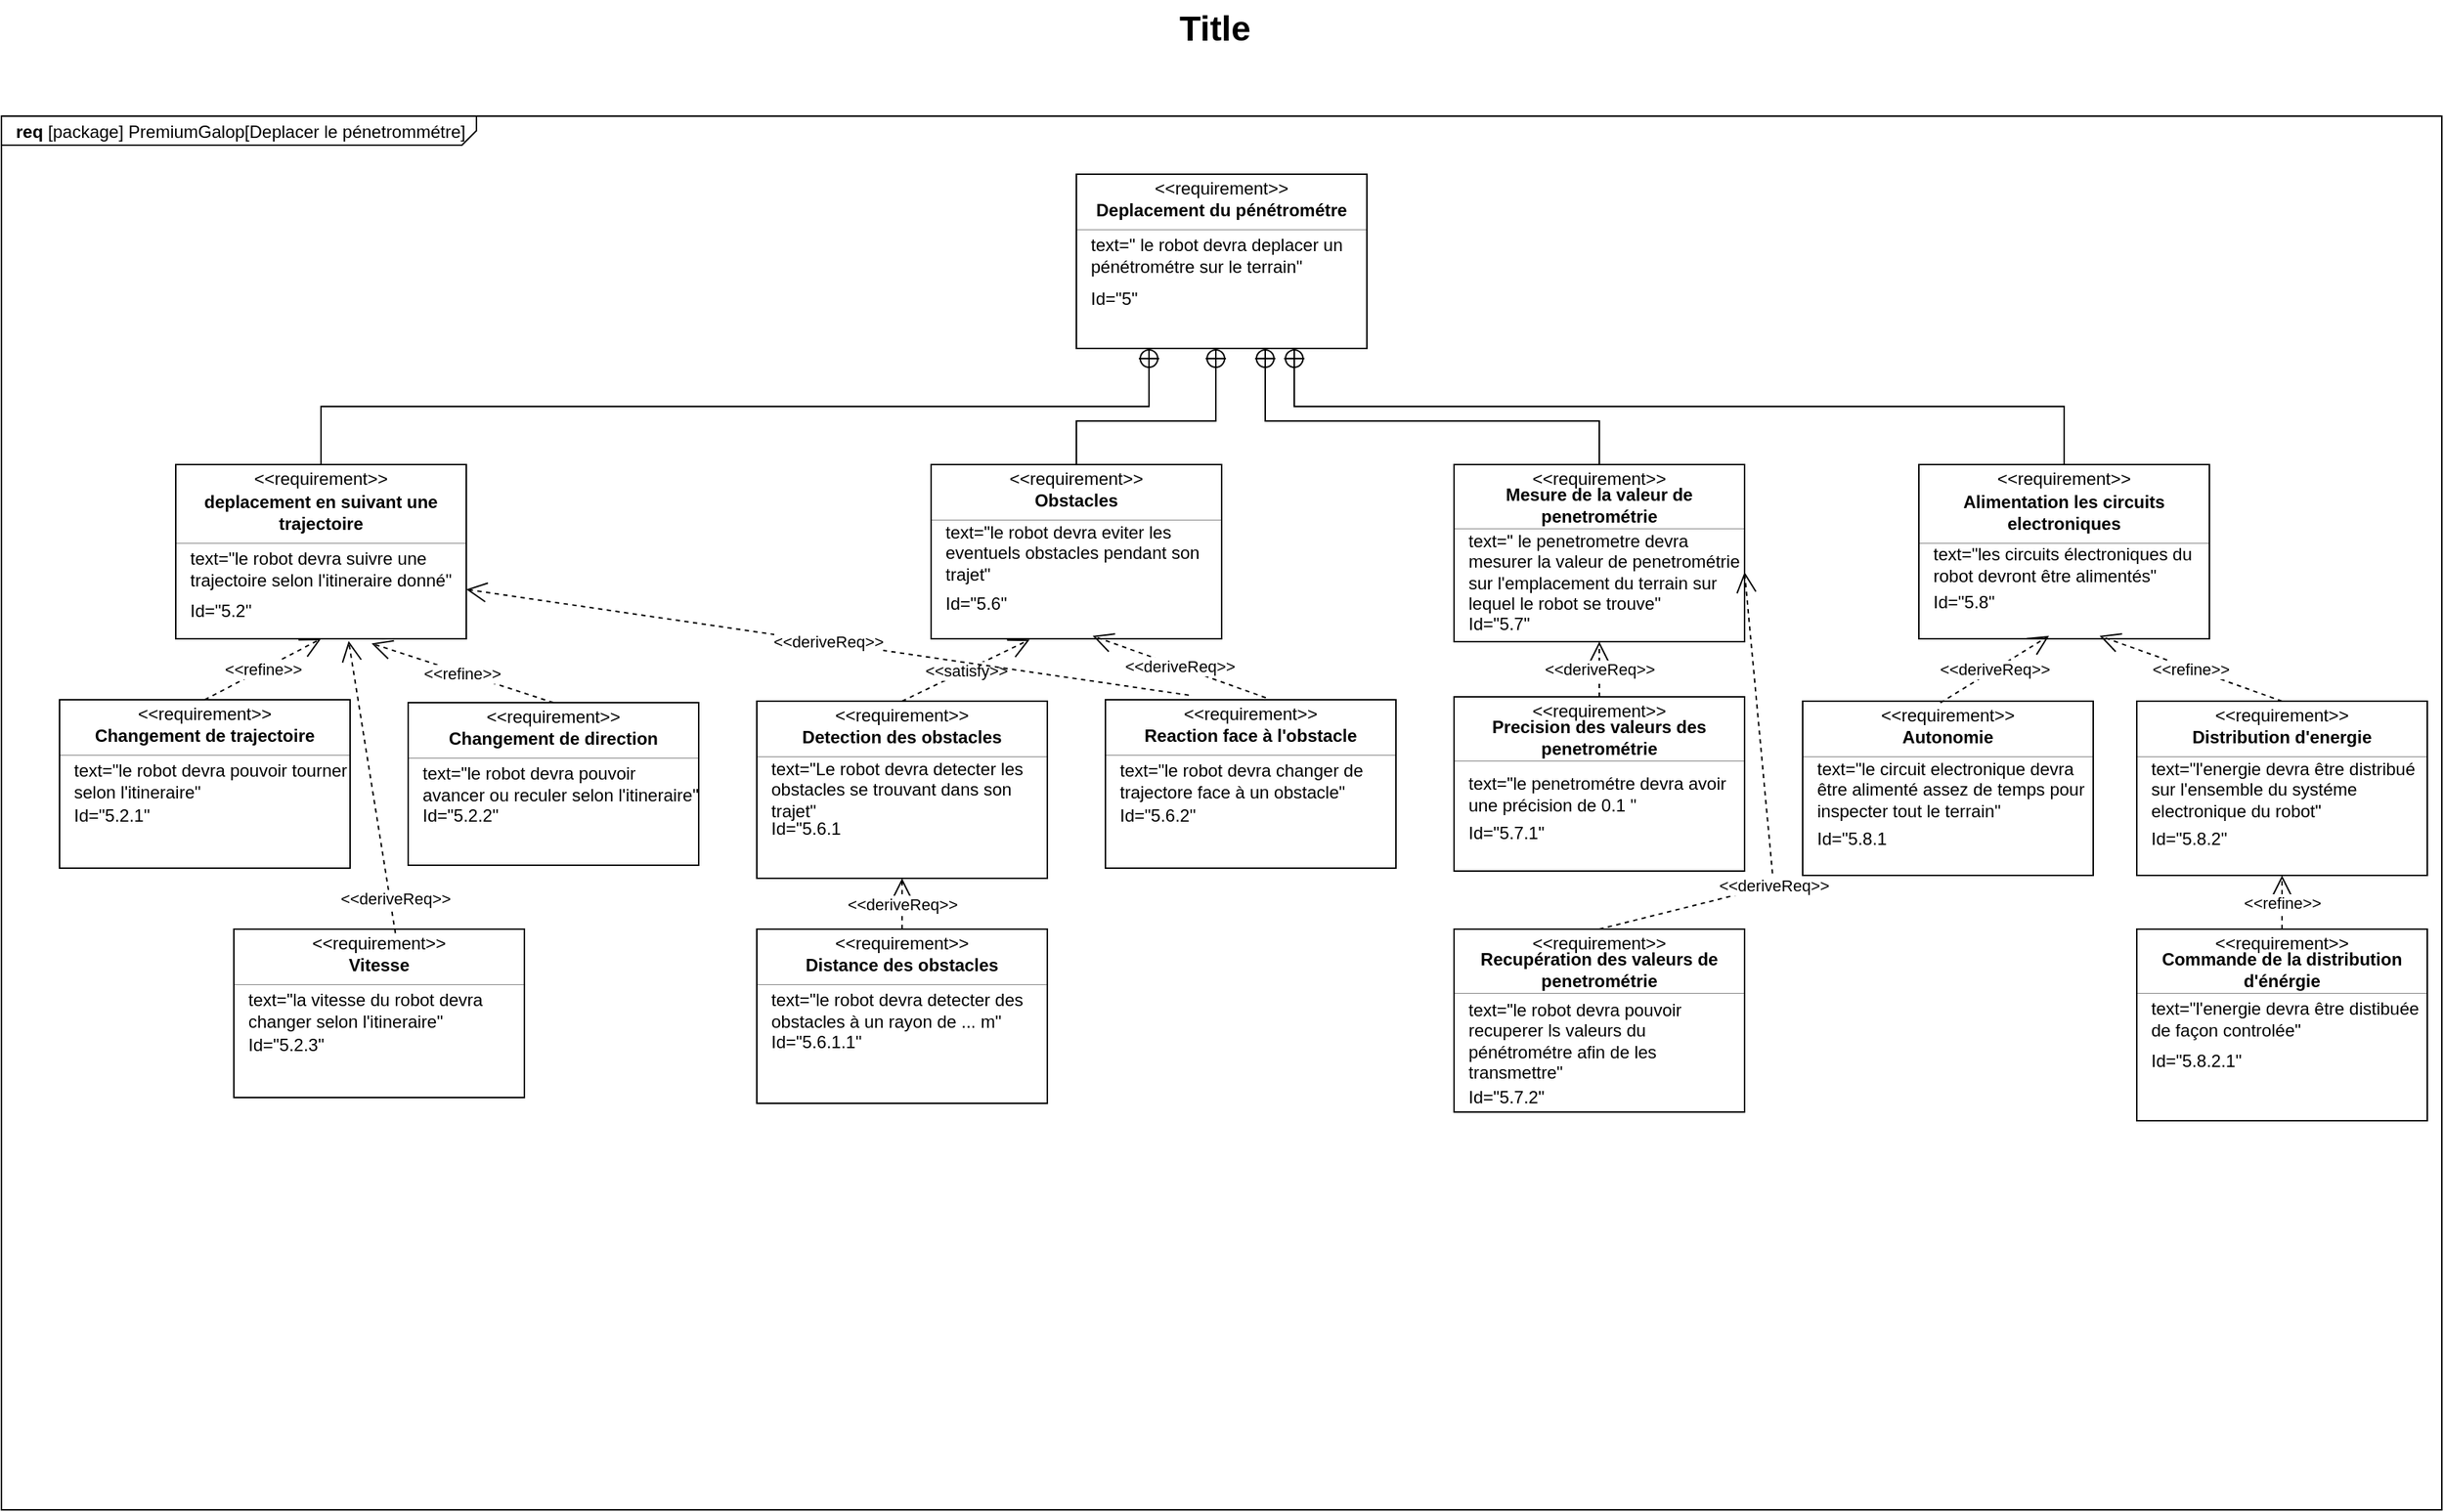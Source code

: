 <mxfile version="26.0.6">
  <diagram name="Page-1" id="929967ad-93f9-6ef4-fab6-5d389245f69c">
    <mxGraphModel dx="1272" dy="800" grid="1" gridSize="10" guides="1" tooltips="1" connect="1" arrows="1" fold="1" page="1" pageScale="1.5" pageWidth="1169" pageHeight="826" background="none" math="0" shadow="0">
      <root>
        <mxCell id="0" style=";html=1;" />
        <mxCell id="1" style=";html=1;" parent="0" />
        <mxCell id="1672d66443f91eb5-1" value="&lt;p style=&quot;margin: 0px ; margin-top: 4px ; margin-left: 10px ; text-align: left&quot;&gt;&lt;b&gt;req&lt;/b&gt;&amp;nbsp;[package] PremiumGalop[Deplacer le pénetrommétre]&lt;/p&gt;" style="html=1;strokeWidth=1;shape=mxgraph.sysml.package;html=1;overflow=fill;whiteSpace=wrap;fillColor=none;gradientColor=none;fontSize=12;align=center;labelX=327.64;" parent="1" vertex="1">
          <mxGeometry x="40" y="120" width="1680" height="960" as="geometry" />
        </mxCell>
        <mxCell id="1672d66443f91eb5-23" value="Title" style="text;strokeColor=none;fillColor=none;html=1;fontSize=24;fontStyle=1;verticalAlign=middle;align=center;" parent="1" vertex="1">
          <mxGeometry x="120" y="40" width="1510" height="40" as="geometry" />
        </mxCell>
        <mxCell id="hHE1MnVIrnI3_nqOoeLc-1" value="" style="fontStyle=1;align=center;verticalAlign=middle;childLayout=stackLayout;horizontal=1;horizontalStack=0;resizeParent=1;resizeParentMax=0;resizeLast=0;marginBottom=0;" parent="1" vertex="1">
          <mxGeometry x="780" y="160" width="200" height="120" as="geometry" />
        </mxCell>
        <mxCell id="hHE1MnVIrnI3_nqOoeLc-2" value="&amp;lt;&amp;lt;requirement&amp;gt;&amp;gt;" style="html=1;align=center;spacing=0;verticalAlign=middle;strokeColor=none;fillColor=none;whiteSpace=wrap;spacingTop=3;" parent="hHE1MnVIrnI3_nqOoeLc-1" vertex="1">
          <mxGeometry width="200" height="16" as="geometry" />
        </mxCell>
        <mxCell id="hHE1MnVIrnI3_nqOoeLc-3" value="Deplacement du pénétrométre" style="html=1;align=center;spacing=0;verticalAlign=middle;strokeColor=none;fillColor=none;whiteSpace=wrap;fontStyle=1" parent="hHE1MnVIrnI3_nqOoeLc-1" vertex="1">
          <mxGeometry y="16" width="200" height="18" as="geometry" />
        </mxCell>
        <mxCell id="hHE1MnVIrnI3_nqOoeLc-4" value="" style="line;strokeWidth=0.25;fillColor=none;align=left;verticalAlign=middle;spacingTop=-1;spacingLeft=3;spacingRight=3;rotatable=0;labelPosition=right;points=[];portConstraint=eastwest;" parent="hHE1MnVIrnI3_nqOoeLc-1" vertex="1">
          <mxGeometry y="34" width="200" height="8" as="geometry" />
        </mxCell>
        <mxCell id="hHE1MnVIrnI3_nqOoeLc-5" value="text=&quot; le robot devra deplacer un pénétrométre sur le terrain&quot;" style="html=1;align=left;spacing=0;verticalAlign=middle;strokeColor=none;fillColor=none;whiteSpace=wrap;spacingLeft=10;" parent="hHE1MnVIrnI3_nqOoeLc-1" vertex="1">
          <mxGeometry y="42" width="200" height="28" as="geometry" />
        </mxCell>
        <mxCell id="hHE1MnVIrnI3_nqOoeLc-6" value="Id=&quot;5&quot;" style="html=1;align=left;spacing=0;verticalAlign=middle;strokeColor=none;fillColor=none;whiteSpace=wrap;spacingLeft=10;" parent="hHE1MnVIrnI3_nqOoeLc-1" vertex="1">
          <mxGeometry y="70" width="200" height="32" as="geometry" />
        </mxCell>
        <mxCell id="hHE1MnVIrnI3_nqOoeLc-7" value="" style="html=1;align=center;spacing=0;verticalAlign=middle;strokeColor=none;fillColor=none;whiteSpace=wrap;" parent="hHE1MnVIrnI3_nqOoeLc-1" vertex="1">
          <mxGeometry y="102" width="200" height="18" as="geometry" />
        </mxCell>
        <mxCell id="hHE1MnVIrnI3_nqOoeLc-8" value="" style="fontStyle=1;align=center;verticalAlign=middle;childLayout=stackLayout;horizontal=1;horizontalStack=0;resizeParent=1;resizeParentMax=0;resizeLast=0;marginBottom=0;" parent="1" vertex="1">
          <mxGeometry x="160" y="360" width="200" height="120" as="geometry" />
        </mxCell>
        <mxCell id="hHE1MnVIrnI3_nqOoeLc-9" value="&amp;lt;&amp;lt;requirement&amp;gt;&amp;gt;" style="html=1;align=center;spacing=0;verticalAlign=middle;strokeColor=none;fillColor=none;whiteSpace=wrap;spacingTop=3;" parent="hHE1MnVIrnI3_nqOoeLc-8" vertex="1">
          <mxGeometry width="200" height="16" as="geometry" />
        </mxCell>
        <mxCell id="hHE1MnVIrnI3_nqOoeLc-10" value="deplacement en suivant une trajectoire" style="html=1;align=center;spacing=0;verticalAlign=middle;strokeColor=none;fillColor=none;whiteSpace=wrap;fontStyle=1" parent="hHE1MnVIrnI3_nqOoeLc-8" vertex="1">
          <mxGeometry y="16" width="200" height="34" as="geometry" />
        </mxCell>
        <mxCell id="hHE1MnVIrnI3_nqOoeLc-11" value="" style="line;strokeWidth=0.25;fillColor=none;align=left;verticalAlign=middle;spacingTop=-1;spacingLeft=3;spacingRight=3;rotatable=0;labelPosition=right;points=[];portConstraint=eastwest;" parent="hHE1MnVIrnI3_nqOoeLc-8" vertex="1">
          <mxGeometry y="50" width="200" height="8" as="geometry" />
        </mxCell>
        <mxCell id="hHE1MnVIrnI3_nqOoeLc-12" value="text=&quot;le robot devra suivre une trajectoire selon l&#39;itineraire donné&quot;" style="html=1;align=left;spacing=0;verticalAlign=middle;strokeColor=none;fillColor=none;whiteSpace=wrap;spacingLeft=10;" parent="hHE1MnVIrnI3_nqOoeLc-8" vertex="1">
          <mxGeometry y="58" width="200" height="28" as="geometry" />
        </mxCell>
        <mxCell id="hHE1MnVIrnI3_nqOoeLc-13" value="Id=&quot;5.2&quot;" style="html=1;align=left;spacing=0;verticalAlign=middle;strokeColor=none;fillColor=none;whiteSpace=wrap;spacingLeft=10;" parent="hHE1MnVIrnI3_nqOoeLc-8" vertex="1">
          <mxGeometry y="86" width="200" height="30" as="geometry" />
        </mxCell>
        <mxCell id="hHE1MnVIrnI3_nqOoeLc-14" value="" style="html=1;align=center;spacing=0;verticalAlign=middle;strokeColor=none;fillColor=none;whiteSpace=wrap;" parent="hHE1MnVIrnI3_nqOoeLc-8" vertex="1">
          <mxGeometry y="116" width="200" height="4" as="geometry" />
        </mxCell>
        <mxCell id="hHE1MnVIrnI3_nqOoeLc-15" value="" style="fontStyle=1;align=center;verticalAlign=middle;childLayout=stackLayout;horizontal=1;horizontalStack=0;resizeParent=1;resizeParentMax=0;resizeLast=0;marginBottom=0;" parent="1" vertex="1">
          <mxGeometry x="680" y="360" width="200" height="120" as="geometry" />
        </mxCell>
        <mxCell id="hHE1MnVIrnI3_nqOoeLc-16" value="&amp;lt;&amp;lt;requirement&amp;gt;&amp;gt;" style="html=1;align=center;spacing=0;verticalAlign=middle;strokeColor=none;fillColor=none;whiteSpace=wrap;spacingTop=3;" parent="hHE1MnVIrnI3_nqOoeLc-15" vertex="1">
          <mxGeometry width="200" height="16" as="geometry" />
        </mxCell>
        <mxCell id="hHE1MnVIrnI3_nqOoeLc-17" value="Obstacles" style="html=1;align=center;spacing=0;verticalAlign=middle;strokeColor=none;fillColor=none;whiteSpace=wrap;fontStyle=1" parent="hHE1MnVIrnI3_nqOoeLc-15" vertex="1">
          <mxGeometry y="16" width="200" height="18" as="geometry" />
        </mxCell>
        <mxCell id="hHE1MnVIrnI3_nqOoeLc-18" value="" style="line;strokeWidth=0.25;fillColor=none;align=left;verticalAlign=middle;spacingTop=-1;spacingLeft=3;spacingRight=3;rotatable=0;labelPosition=right;points=[];portConstraint=eastwest;" parent="hHE1MnVIrnI3_nqOoeLc-15" vertex="1">
          <mxGeometry y="34" width="200" height="8" as="geometry" />
        </mxCell>
        <mxCell id="hHE1MnVIrnI3_nqOoeLc-19" value="text=&quot;le robot devra eviter les eventuels obstacles pendant son trajet&quot;" style="html=1;align=left;spacing=0;verticalAlign=middle;strokeColor=none;fillColor=none;whiteSpace=wrap;spacingLeft=10;" parent="hHE1MnVIrnI3_nqOoeLc-15" vertex="1">
          <mxGeometry y="42" width="200" height="38" as="geometry" />
        </mxCell>
        <mxCell id="hHE1MnVIrnI3_nqOoeLc-20" value="Id=&quot;5.6&quot;" style="html=1;align=left;spacing=0;verticalAlign=middle;strokeColor=none;fillColor=none;whiteSpace=wrap;spacingLeft=10;" parent="hHE1MnVIrnI3_nqOoeLc-15" vertex="1">
          <mxGeometry y="80" width="200" height="32" as="geometry" />
        </mxCell>
        <mxCell id="hHE1MnVIrnI3_nqOoeLc-21" value="" style="html=1;align=center;spacing=0;verticalAlign=middle;strokeColor=none;fillColor=none;whiteSpace=wrap;" parent="hHE1MnVIrnI3_nqOoeLc-15" vertex="1">
          <mxGeometry y="112" width="200" height="8" as="geometry" />
        </mxCell>
        <mxCell id="hHE1MnVIrnI3_nqOoeLc-22" value="" style="fontStyle=1;align=center;verticalAlign=middle;childLayout=stackLayout;horizontal=1;horizontalStack=0;resizeParent=1;resizeParentMax=0;resizeLast=0;marginBottom=0;" parent="1" vertex="1">
          <mxGeometry x="1040" y="360" width="200" height="122" as="geometry" />
        </mxCell>
        <mxCell id="hHE1MnVIrnI3_nqOoeLc-23" value="&amp;lt;&amp;lt;requirement&amp;gt;&amp;gt;" style="html=1;align=center;spacing=0;verticalAlign=middle;strokeColor=none;fillColor=none;whiteSpace=wrap;spacingTop=3;" parent="hHE1MnVIrnI3_nqOoeLc-22" vertex="1">
          <mxGeometry width="200" height="16" as="geometry" />
        </mxCell>
        <mxCell id="hHE1MnVIrnI3_nqOoeLc-24" value="Mesure de la valeur de penetrométrie" style="html=1;align=center;spacing=0;verticalAlign=middle;strokeColor=none;fillColor=none;whiteSpace=wrap;fontStyle=1" parent="hHE1MnVIrnI3_nqOoeLc-22" vertex="1">
          <mxGeometry y="16" width="200" height="24" as="geometry" />
        </mxCell>
        <mxCell id="hHE1MnVIrnI3_nqOoeLc-25" value="" style="line;strokeWidth=0.25;fillColor=none;align=left;verticalAlign=middle;spacingTop=-1;spacingLeft=3;spacingRight=3;rotatable=0;labelPosition=right;points=[];portConstraint=eastwest;" parent="hHE1MnVIrnI3_nqOoeLc-22" vertex="1">
          <mxGeometry y="40" width="200" height="8" as="geometry" />
        </mxCell>
        <mxCell id="hHE1MnVIrnI3_nqOoeLc-26" value="text=&quot; le penetrometre devra mesurer la valeur de penetrométrie sur l&#39;emplacement du terrain sur lequel le robot se trouve&quot;" style="html=1;align=left;spacing=0;verticalAlign=middle;strokeColor=none;fillColor=none;whiteSpace=wrap;spacingLeft=10;" parent="hHE1MnVIrnI3_nqOoeLc-22" vertex="1">
          <mxGeometry y="48" width="200" height="52" as="geometry" />
        </mxCell>
        <mxCell id="hHE1MnVIrnI3_nqOoeLc-27" value="Id=&quot;5.7&quot;" style="html=1;align=left;spacing=0;verticalAlign=middle;strokeColor=none;fillColor=none;whiteSpace=wrap;spacingLeft=10;" parent="hHE1MnVIrnI3_nqOoeLc-22" vertex="1">
          <mxGeometry y="100" width="200" height="20" as="geometry" />
        </mxCell>
        <mxCell id="hHE1MnVIrnI3_nqOoeLc-28" value="" style="html=1;align=center;spacing=0;verticalAlign=middle;strokeColor=none;fillColor=none;whiteSpace=wrap;" parent="hHE1MnVIrnI3_nqOoeLc-22" vertex="1">
          <mxGeometry y="120" width="200" height="2" as="geometry" />
        </mxCell>
        <mxCell id="hHE1MnVIrnI3_nqOoeLc-30" value="" style="fontStyle=1;align=center;verticalAlign=middle;childLayout=stackLayout;horizontal=1;horizontalStack=0;resizeParent=1;resizeParentMax=0;resizeLast=0;marginBottom=0;" parent="1" vertex="1">
          <mxGeometry x="1360" y="360" width="200" height="120" as="geometry" />
        </mxCell>
        <mxCell id="hHE1MnVIrnI3_nqOoeLc-31" value="&amp;lt;&amp;lt;requirement&amp;gt;&amp;gt;" style="html=1;align=center;spacing=0;verticalAlign=middle;strokeColor=none;fillColor=none;whiteSpace=wrap;spacingTop=3;" parent="hHE1MnVIrnI3_nqOoeLc-30" vertex="1">
          <mxGeometry width="200" height="16" as="geometry" />
        </mxCell>
        <mxCell id="hHE1MnVIrnI3_nqOoeLc-32" value="Alimentation les circuits electroniques" style="html=1;align=center;spacing=0;verticalAlign=middle;strokeColor=none;fillColor=none;whiteSpace=wrap;fontStyle=1" parent="hHE1MnVIrnI3_nqOoeLc-30" vertex="1">
          <mxGeometry y="16" width="200" height="34" as="geometry" />
        </mxCell>
        <mxCell id="hHE1MnVIrnI3_nqOoeLc-33" value="" style="line;strokeWidth=0.25;fillColor=none;align=left;verticalAlign=middle;spacingTop=-1;spacingLeft=3;spacingRight=3;rotatable=0;labelPosition=right;points=[];portConstraint=eastwest;" parent="hHE1MnVIrnI3_nqOoeLc-30" vertex="1">
          <mxGeometry y="50" width="200" height="8" as="geometry" />
        </mxCell>
        <mxCell id="hHE1MnVIrnI3_nqOoeLc-34" value="text=&quot;les circuits électroniques du robot devront être alimentés&quot;" style="html=1;align=left;spacing=0;verticalAlign=middle;strokeColor=none;fillColor=none;whiteSpace=wrap;spacingLeft=10;" parent="hHE1MnVIrnI3_nqOoeLc-30" vertex="1">
          <mxGeometry y="58" width="200" height="22" as="geometry" />
        </mxCell>
        <mxCell id="hHE1MnVIrnI3_nqOoeLc-35" value="Id=&quot;5.8&quot;" style="html=1;align=left;spacing=0;verticalAlign=middle;strokeColor=none;fillColor=none;whiteSpace=wrap;spacingLeft=10;" parent="hHE1MnVIrnI3_nqOoeLc-30" vertex="1">
          <mxGeometry y="80" width="200" height="30" as="geometry" />
        </mxCell>
        <mxCell id="hHE1MnVIrnI3_nqOoeLc-36" value="" style="html=1;align=center;spacing=0;verticalAlign=middle;strokeColor=none;fillColor=none;whiteSpace=wrap;" parent="hHE1MnVIrnI3_nqOoeLc-30" vertex="1">
          <mxGeometry y="110" width="200" height="10" as="geometry" />
        </mxCell>
        <mxCell id="hHE1MnVIrnI3_nqOoeLc-38" value="" style="fontStyle=1;align=center;verticalAlign=middle;childLayout=stackLayout;horizontal=1;horizontalStack=0;resizeParent=1;resizeParentMax=0;resizeLast=0;marginBottom=0;" parent="1" vertex="1">
          <mxGeometry x="560" y="680" width="200" height="120" as="geometry" />
        </mxCell>
        <mxCell id="hHE1MnVIrnI3_nqOoeLc-39" value="&amp;lt;&amp;lt;requirement&amp;gt;&amp;gt;" style="html=1;align=center;spacing=0;verticalAlign=middle;strokeColor=none;fillColor=none;whiteSpace=wrap;spacingTop=3;" parent="hHE1MnVIrnI3_nqOoeLc-38" vertex="1">
          <mxGeometry width="200" height="16" as="geometry" />
        </mxCell>
        <mxCell id="hHE1MnVIrnI3_nqOoeLc-40" value="Distance des obstacles" style="html=1;align=center;spacing=0;verticalAlign=middle;strokeColor=none;fillColor=none;whiteSpace=wrap;fontStyle=1" parent="hHE1MnVIrnI3_nqOoeLc-38" vertex="1">
          <mxGeometry y="16" width="200" height="18" as="geometry" />
        </mxCell>
        <mxCell id="hHE1MnVIrnI3_nqOoeLc-41" value="" style="line;strokeWidth=0.25;fillColor=none;align=left;verticalAlign=middle;spacingTop=-1;spacingLeft=3;spacingRight=3;rotatable=0;labelPosition=right;points=[];portConstraint=eastwest;" parent="hHE1MnVIrnI3_nqOoeLc-38" vertex="1">
          <mxGeometry y="34" width="200" height="8" as="geometry" />
        </mxCell>
        <mxCell id="hHE1MnVIrnI3_nqOoeLc-42" value="text=&quot;le robot devra detecter des obstacles à un rayon de ... m&quot;" style="html=1;align=left;spacing=0;verticalAlign=middle;strokeColor=none;fillColor=none;whiteSpace=wrap;spacingLeft=10;" parent="hHE1MnVIrnI3_nqOoeLc-38" vertex="1">
          <mxGeometry y="42" width="200" height="28" as="geometry" />
        </mxCell>
        <mxCell id="hHE1MnVIrnI3_nqOoeLc-43" value="Id=&quot;5.6.1.1&quot;" style="html=1;align=left;spacing=0;verticalAlign=middle;strokeColor=none;fillColor=none;whiteSpace=wrap;spacingLeft=10;" parent="hHE1MnVIrnI3_nqOoeLc-38" vertex="1">
          <mxGeometry y="70" width="200" height="16" as="geometry" />
        </mxCell>
        <mxCell id="hHE1MnVIrnI3_nqOoeLc-44" value="" style="html=1;align=center;spacing=0;verticalAlign=middle;strokeColor=none;fillColor=none;whiteSpace=wrap;" parent="hHE1MnVIrnI3_nqOoeLc-38" vertex="1">
          <mxGeometry y="86" width="200" height="34" as="geometry" />
        </mxCell>
        <mxCell id="J1DFRAQzbUZdvanrdbl8-56" style="edgeStyle=orthogonalEdgeStyle;rounded=0;orthogonalLoop=1;jettySize=auto;html=1;exitX=0.5;exitY=1;exitDx=0;exitDy=0;" parent="hHE1MnVIrnI3_nqOoeLc-38" source="hHE1MnVIrnI3_nqOoeLc-43" target="hHE1MnVIrnI3_nqOoeLc-43" edge="1">
          <mxGeometry relative="1" as="geometry" />
        </mxCell>
        <mxCell id="hHE1MnVIrnI3_nqOoeLc-45" value="" style="fontStyle=1;align=center;verticalAlign=middle;childLayout=stackLayout;horizontal=1;horizontalStack=0;resizeParent=1;resizeParentMax=0;resizeLast=0;marginBottom=0;" parent="1" vertex="1">
          <mxGeometry x="1040" y="520" width="200" height="120" as="geometry" />
        </mxCell>
        <mxCell id="hHE1MnVIrnI3_nqOoeLc-46" value="&amp;lt;&amp;lt;requirement&amp;gt;&amp;gt;" style="html=1;align=center;spacing=0;verticalAlign=middle;strokeColor=none;fillColor=none;whiteSpace=wrap;spacingTop=3;" parent="hHE1MnVIrnI3_nqOoeLc-45" vertex="1">
          <mxGeometry width="200" height="16" as="geometry" />
        </mxCell>
        <mxCell id="hHE1MnVIrnI3_nqOoeLc-47" value="Precision des valeurs des penetrométrie" style="html=1;align=center;spacing=0;verticalAlign=middle;strokeColor=none;fillColor=none;whiteSpace=wrap;fontStyle=1" parent="hHE1MnVIrnI3_nqOoeLc-45" vertex="1">
          <mxGeometry y="16" width="200" height="24" as="geometry" />
        </mxCell>
        <mxCell id="hHE1MnVIrnI3_nqOoeLc-48" value="" style="line;strokeWidth=0.25;fillColor=none;align=left;verticalAlign=middle;spacingTop=-1;spacingLeft=3;spacingRight=3;rotatable=0;labelPosition=right;points=[];portConstraint=eastwest;" parent="hHE1MnVIrnI3_nqOoeLc-45" vertex="1">
          <mxGeometry y="40" width="200" height="8" as="geometry" />
        </mxCell>
        <mxCell id="hHE1MnVIrnI3_nqOoeLc-49" value="text=&quot;le penetrométre devra avoir une précision de 0.1 &quot;" style="html=1;align=left;spacing=0;verticalAlign=middle;strokeColor=none;fillColor=none;whiteSpace=wrap;spacingLeft=10;" parent="hHE1MnVIrnI3_nqOoeLc-45" vertex="1">
          <mxGeometry y="48" width="200" height="38" as="geometry" />
        </mxCell>
        <mxCell id="hHE1MnVIrnI3_nqOoeLc-50" value="Id=&quot;5.7.1&quot;" style="html=1;align=left;spacing=0;verticalAlign=middle;strokeColor=none;fillColor=none;whiteSpace=wrap;spacingLeft=10;" parent="hHE1MnVIrnI3_nqOoeLc-45" vertex="1">
          <mxGeometry y="86" width="200" height="16" as="geometry" />
        </mxCell>
        <mxCell id="hHE1MnVIrnI3_nqOoeLc-51" value="" style="html=1;align=center;spacing=0;verticalAlign=middle;strokeColor=none;fillColor=none;whiteSpace=wrap;" parent="hHE1MnVIrnI3_nqOoeLc-45" vertex="1">
          <mxGeometry y="102" width="200" height="18" as="geometry" />
        </mxCell>
        <mxCell id="hHE1MnVIrnI3_nqOoeLc-52" value="" style="fontStyle=1;align=center;verticalAlign=middle;childLayout=stackLayout;horizontal=1;horizontalStack=0;resizeParent=1;resizeParentMax=0;resizeLast=0;marginBottom=0;" parent="1" vertex="1">
          <mxGeometry x="560" y="523" width="200" height="122" as="geometry" />
        </mxCell>
        <mxCell id="hHE1MnVIrnI3_nqOoeLc-53" value="&amp;lt;&amp;lt;requirement&amp;gt;&amp;gt;" style="html=1;align=center;spacing=0;verticalAlign=middle;strokeColor=none;fillColor=none;whiteSpace=wrap;spacingTop=3;" parent="hHE1MnVIrnI3_nqOoeLc-52" vertex="1">
          <mxGeometry width="200" height="16" as="geometry" />
        </mxCell>
        <mxCell id="hHE1MnVIrnI3_nqOoeLc-54" value="Detection des obstacles" style="html=1;align=center;spacing=0;verticalAlign=middle;strokeColor=none;fillColor=none;whiteSpace=wrap;fontStyle=1" parent="hHE1MnVIrnI3_nqOoeLc-52" vertex="1">
          <mxGeometry y="16" width="200" height="18" as="geometry" />
        </mxCell>
        <mxCell id="hHE1MnVIrnI3_nqOoeLc-55" value="" style="line;strokeWidth=0.25;fillColor=none;align=left;verticalAlign=middle;spacingTop=-1;spacingLeft=3;spacingRight=3;rotatable=0;labelPosition=right;points=[];portConstraint=eastwest;" parent="hHE1MnVIrnI3_nqOoeLc-52" vertex="1">
          <mxGeometry y="34" width="200" height="8" as="geometry" />
        </mxCell>
        <mxCell id="hHE1MnVIrnI3_nqOoeLc-56" value="text=&quot;Le robot devra detecter les obstacles se trouvant dans son trajet&quot;" style="html=1;align=left;spacing=0;verticalAlign=middle;strokeColor=none;fillColor=none;whiteSpace=wrap;spacingLeft=10;" parent="hHE1MnVIrnI3_nqOoeLc-52" vertex="1">
          <mxGeometry y="42" width="200" height="38" as="geometry" />
        </mxCell>
        <mxCell id="hHE1MnVIrnI3_nqOoeLc-57" value="Id=&quot;5.6.1" style="html=1;align=left;spacing=0;verticalAlign=middle;strokeColor=none;fillColor=none;whiteSpace=wrap;spacingLeft=10;" parent="hHE1MnVIrnI3_nqOoeLc-52" vertex="1">
          <mxGeometry y="80" width="200" height="16" as="geometry" />
        </mxCell>
        <mxCell id="hHE1MnVIrnI3_nqOoeLc-58" value="" style="html=1;align=center;spacing=0;verticalAlign=middle;strokeColor=none;fillColor=none;whiteSpace=wrap;" parent="hHE1MnVIrnI3_nqOoeLc-52" vertex="1">
          <mxGeometry y="96" width="200" height="26" as="geometry" />
        </mxCell>
        <mxCell id="hHE1MnVIrnI3_nqOoeLc-59" value="" style="fontStyle=1;align=center;verticalAlign=middle;childLayout=stackLayout;horizontal=1;horizontalStack=0;resizeParent=1;resizeParentMax=0;resizeLast=0;marginBottom=0;" parent="1" vertex="1">
          <mxGeometry x="80" y="522" width="200" height="116" as="geometry" />
        </mxCell>
        <mxCell id="hHE1MnVIrnI3_nqOoeLc-60" value="&amp;lt;&amp;lt;requirement&amp;gt;&amp;gt;" style="html=1;align=center;spacing=0;verticalAlign=middle;strokeColor=none;fillColor=none;whiteSpace=wrap;spacingTop=3;" parent="hHE1MnVIrnI3_nqOoeLc-59" vertex="1">
          <mxGeometry width="200" height="16" as="geometry" />
        </mxCell>
        <mxCell id="hHE1MnVIrnI3_nqOoeLc-61" value="Changement de trajectoire" style="html=1;align=center;spacing=0;verticalAlign=middle;strokeColor=none;fillColor=none;whiteSpace=wrap;fontStyle=1" parent="hHE1MnVIrnI3_nqOoeLc-59" vertex="1">
          <mxGeometry y="16" width="200" height="18" as="geometry" />
        </mxCell>
        <mxCell id="hHE1MnVIrnI3_nqOoeLc-62" value="" style="line;strokeWidth=0.25;fillColor=none;align=left;verticalAlign=middle;spacingTop=-1;spacingLeft=3;spacingRight=3;rotatable=0;labelPosition=right;points=[];portConstraint=eastwest;" parent="hHE1MnVIrnI3_nqOoeLc-59" vertex="1">
          <mxGeometry y="34" width="200" height="8" as="geometry" />
        </mxCell>
        <mxCell id="hHE1MnVIrnI3_nqOoeLc-63" value="text=&quot;le robot devra pouvoir tourner selon l&#39;itineraire&quot;" style="html=1;align=left;spacing=0;verticalAlign=middle;strokeColor=none;fillColor=none;whiteSpace=wrap;spacingLeft=10;" parent="hHE1MnVIrnI3_nqOoeLc-59" vertex="1">
          <mxGeometry y="42" width="200" height="28" as="geometry" />
        </mxCell>
        <mxCell id="hHE1MnVIrnI3_nqOoeLc-64" value="Id=&quot;5.2.1&quot;" style="html=1;align=left;spacing=0;verticalAlign=middle;strokeColor=none;fillColor=none;whiteSpace=wrap;spacingLeft=10;" parent="hHE1MnVIrnI3_nqOoeLc-59" vertex="1">
          <mxGeometry y="70" width="200" height="20" as="geometry" />
        </mxCell>
        <mxCell id="hHE1MnVIrnI3_nqOoeLc-65" value="" style="html=1;align=center;spacing=0;verticalAlign=middle;strokeColor=none;fillColor=none;whiteSpace=wrap;" parent="hHE1MnVIrnI3_nqOoeLc-59" vertex="1">
          <mxGeometry y="90" width="200" height="26" as="geometry" />
        </mxCell>
        <mxCell id="hHE1MnVIrnI3_nqOoeLc-66" value="" style="fontStyle=1;align=center;verticalAlign=middle;childLayout=stackLayout;horizontal=1;horizontalStack=0;resizeParent=1;resizeParentMax=0;resizeLast=0;marginBottom=0;" parent="1" vertex="1">
          <mxGeometry x="320" y="524" width="200" height="112" as="geometry" />
        </mxCell>
        <mxCell id="hHE1MnVIrnI3_nqOoeLc-67" value="&amp;lt;&amp;lt;requirement&amp;gt;&amp;gt;" style="html=1;align=center;spacing=0;verticalAlign=middle;strokeColor=none;fillColor=none;whiteSpace=wrap;spacingTop=3;" parent="hHE1MnVIrnI3_nqOoeLc-66" vertex="1">
          <mxGeometry width="200" height="16" as="geometry" />
        </mxCell>
        <mxCell id="hHE1MnVIrnI3_nqOoeLc-68" value="Changement de direction" style="html=1;align=center;spacing=0;verticalAlign=middle;strokeColor=none;fillColor=none;whiteSpace=wrap;fontStyle=1" parent="hHE1MnVIrnI3_nqOoeLc-66" vertex="1">
          <mxGeometry y="16" width="200" height="18" as="geometry" />
        </mxCell>
        <mxCell id="hHE1MnVIrnI3_nqOoeLc-69" value="" style="line;strokeWidth=0.25;fillColor=none;align=left;verticalAlign=middle;spacingTop=-1;spacingLeft=3;spacingRight=3;rotatable=0;labelPosition=right;points=[];portConstraint=eastwest;" parent="hHE1MnVIrnI3_nqOoeLc-66" vertex="1">
          <mxGeometry y="34" width="200" height="8" as="geometry" />
        </mxCell>
        <mxCell id="hHE1MnVIrnI3_nqOoeLc-70" value="text=&quot;le robot devra pouvoir avancer ou reculer selon l&#39;itineraire&quot;" style="html=1;align=left;spacing=0;verticalAlign=middle;strokeColor=none;fillColor=none;whiteSpace=wrap;spacingLeft=10;" parent="hHE1MnVIrnI3_nqOoeLc-66" vertex="1">
          <mxGeometry y="42" width="200" height="28" as="geometry" />
        </mxCell>
        <mxCell id="hHE1MnVIrnI3_nqOoeLc-71" value="Id=&quot;5.2.2&quot;" style="html=1;align=left;spacing=0;verticalAlign=middle;strokeColor=none;fillColor=none;whiteSpace=wrap;spacingLeft=10;" parent="hHE1MnVIrnI3_nqOoeLc-66" vertex="1">
          <mxGeometry y="70" width="200" height="16" as="geometry" />
        </mxCell>
        <mxCell id="hHE1MnVIrnI3_nqOoeLc-72" value="" style="html=1;align=center;spacing=0;verticalAlign=middle;strokeColor=none;fillColor=none;whiteSpace=wrap;" parent="hHE1MnVIrnI3_nqOoeLc-66" vertex="1">
          <mxGeometry y="86" width="200" height="26" as="geometry" />
        </mxCell>
        <mxCell id="hHE1MnVIrnI3_nqOoeLc-83" value="" style="fontStyle=1;align=center;verticalAlign=middle;childLayout=stackLayout;horizontal=1;horizontalStack=0;resizeParent=1;resizeParentMax=0;resizeLast=0;marginBottom=0;" parent="1" vertex="1">
          <mxGeometry x="1280" y="523" width="200" height="120" as="geometry" />
        </mxCell>
        <mxCell id="hHE1MnVIrnI3_nqOoeLc-84" value="&amp;lt;&amp;lt;requirement&amp;gt;&amp;gt;" style="html=1;align=center;spacing=0;verticalAlign=middle;strokeColor=none;fillColor=none;whiteSpace=wrap;spacingTop=3;" parent="hHE1MnVIrnI3_nqOoeLc-83" vertex="1">
          <mxGeometry width="200" height="16" as="geometry" />
        </mxCell>
        <mxCell id="hHE1MnVIrnI3_nqOoeLc-85" value="Autonomie" style="html=1;align=center;spacing=0;verticalAlign=middle;strokeColor=none;fillColor=none;whiteSpace=wrap;fontStyle=1" parent="hHE1MnVIrnI3_nqOoeLc-83" vertex="1">
          <mxGeometry y="16" width="200" height="18" as="geometry" />
        </mxCell>
        <mxCell id="hHE1MnVIrnI3_nqOoeLc-86" value="" style="line;strokeWidth=0.25;fillColor=none;align=left;verticalAlign=middle;spacingTop=-1;spacingLeft=3;spacingRight=3;rotatable=0;labelPosition=right;points=[];portConstraint=eastwest;" parent="hHE1MnVIrnI3_nqOoeLc-83" vertex="1">
          <mxGeometry y="34" width="200" height="8" as="geometry" />
        </mxCell>
        <mxCell id="hHE1MnVIrnI3_nqOoeLc-87" value="text=&quot;le circuit electronique devra être alimenté assez de temps pour inspecter tout le terrain&quot;" style="html=1;align=left;spacing=0;verticalAlign=middle;strokeColor=none;fillColor=none;whiteSpace=wrap;spacingLeft=10;" parent="hHE1MnVIrnI3_nqOoeLc-83" vertex="1">
          <mxGeometry y="42" width="200" height="38" as="geometry" />
        </mxCell>
        <mxCell id="hHE1MnVIrnI3_nqOoeLc-88" value="Id=&quot;5.8.1" style="html=1;align=left;spacing=0;verticalAlign=middle;strokeColor=none;fillColor=none;whiteSpace=wrap;spacingLeft=10;" parent="hHE1MnVIrnI3_nqOoeLc-83" vertex="1">
          <mxGeometry y="80" width="200" height="30" as="geometry" />
        </mxCell>
        <mxCell id="hHE1MnVIrnI3_nqOoeLc-89" value="" style="html=1;align=center;spacing=0;verticalAlign=middle;strokeColor=none;fillColor=none;whiteSpace=wrap;" parent="hHE1MnVIrnI3_nqOoeLc-83" vertex="1">
          <mxGeometry y="110" width="200" height="10" as="geometry" />
        </mxCell>
        <mxCell id="J1DFRAQzbUZdvanrdbl8-3" value="" style="fontStyle=1;align=center;verticalAlign=middle;childLayout=stackLayout;horizontal=1;horizontalStack=0;resizeParent=1;resizeParentMax=0;resizeLast=0;marginBottom=0;" parent="1" vertex="1">
          <mxGeometry x="1510" y="523" width="200" height="120" as="geometry" />
        </mxCell>
        <mxCell id="J1DFRAQzbUZdvanrdbl8-4" value="&amp;lt;&amp;lt;requirement&amp;gt;&amp;gt;" style="html=1;align=center;spacing=0;verticalAlign=middle;strokeColor=none;fillColor=none;whiteSpace=wrap;spacingTop=3;" parent="J1DFRAQzbUZdvanrdbl8-3" vertex="1">
          <mxGeometry width="200" height="16" as="geometry" />
        </mxCell>
        <mxCell id="J1DFRAQzbUZdvanrdbl8-5" value="Distribution d&#39;energie" style="html=1;align=center;spacing=0;verticalAlign=middle;strokeColor=none;fillColor=none;whiteSpace=wrap;fontStyle=1" parent="J1DFRAQzbUZdvanrdbl8-3" vertex="1">
          <mxGeometry y="16" width="200" height="18" as="geometry" />
        </mxCell>
        <mxCell id="J1DFRAQzbUZdvanrdbl8-6" value="" style="line;strokeWidth=0.25;fillColor=none;align=left;verticalAlign=middle;spacingTop=-1;spacingLeft=3;spacingRight=3;rotatable=0;labelPosition=right;points=[];portConstraint=eastwest;" parent="J1DFRAQzbUZdvanrdbl8-3" vertex="1">
          <mxGeometry y="34" width="200" height="8" as="geometry" />
        </mxCell>
        <mxCell id="J1DFRAQzbUZdvanrdbl8-7" value="text=&quot;l&#39;energie devra être distribué sur l&#39;ensemble du systéme electronique du robot&quot;" style="html=1;align=left;spacing=0;verticalAlign=middle;strokeColor=none;fillColor=none;whiteSpace=wrap;spacingLeft=10;" parent="J1DFRAQzbUZdvanrdbl8-3" vertex="1">
          <mxGeometry y="42" width="200" height="38" as="geometry" />
        </mxCell>
        <mxCell id="J1DFRAQzbUZdvanrdbl8-8" value="Id=&quot;5.8.2&quot;" style="html=1;align=left;spacing=0;verticalAlign=middle;strokeColor=none;fillColor=none;whiteSpace=wrap;spacingLeft=10;" parent="J1DFRAQzbUZdvanrdbl8-3" vertex="1">
          <mxGeometry y="80" width="200" height="30" as="geometry" />
        </mxCell>
        <mxCell id="J1DFRAQzbUZdvanrdbl8-9" value="" style="html=1;align=center;spacing=0;verticalAlign=middle;strokeColor=none;fillColor=none;whiteSpace=wrap;" parent="J1DFRAQzbUZdvanrdbl8-3" vertex="1">
          <mxGeometry y="110" width="200" height="10" as="geometry" />
        </mxCell>
        <mxCell id="J1DFRAQzbUZdvanrdbl8-11" value="" style="fontStyle=1;align=center;verticalAlign=middle;childLayout=stackLayout;horizontal=1;horizontalStack=0;resizeParent=1;resizeParentMax=0;resizeLast=0;marginBottom=0;" parent="1" vertex="1">
          <mxGeometry x="200" y="680" width="200" height="116" as="geometry" />
        </mxCell>
        <mxCell id="J1DFRAQzbUZdvanrdbl8-12" value="&amp;lt;&amp;lt;requirement&amp;gt;&amp;gt;" style="html=1;align=center;spacing=0;verticalAlign=middle;strokeColor=none;fillColor=none;whiteSpace=wrap;spacingTop=3;" parent="J1DFRAQzbUZdvanrdbl8-11" vertex="1">
          <mxGeometry width="200" height="16" as="geometry" />
        </mxCell>
        <mxCell id="J1DFRAQzbUZdvanrdbl8-13" value="Vitesse" style="html=1;align=center;spacing=0;verticalAlign=middle;strokeColor=none;fillColor=none;whiteSpace=wrap;fontStyle=1" parent="J1DFRAQzbUZdvanrdbl8-11" vertex="1">
          <mxGeometry y="16" width="200" height="18" as="geometry" />
        </mxCell>
        <mxCell id="J1DFRAQzbUZdvanrdbl8-14" value="" style="line;strokeWidth=0.25;fillColor=none;align=left;verticalAlign=middle;spacingTop=-1;spacingLeft=3;spacingRight=3;rotatable=0;labelPosition=right;points=[];portConstraint=eastwest;" parent="J1DFRAQzbUZdvanrdbl8-11" vertex="1">
          <mxGeometry y="34" width="200" height="8" as="geometry" />
        </mxCell>
        <mxCell id="J1DFRAQzbUZdvanrdbl8-15" value="text=&quot;la vitesse du robot devra changer selon l&#39;itineraire&quot;" style="html=1;align=left;spacing=0;verticalAlign=middle;strokeColor=none;fillColor=none;whiteSpace=wrap;spacingLeft=10;" parent="J1DFRAQzbUZdvanrdbl8-11" vertex="1">
          <mxGeometry y="42" width="200" height="28" as="geometry" />
        </mxCell>
        <mxCell id="J1DFRAQzbUZdvanrdbl8-16" value="Id=&quot;5.2.3&quot;" style="html=1;align=left;spacing=0;verticalAlign=middle;strokeColor=none;fillColor=none;whiteSpace=wrap;spacingLeft=10;" parent="J1DFRAQzbUZdvanrdbl8-11" vertex="1">
          <mxGeometry y="70" width="200" height="20" as="geometry" />
        </mxCell>
        <mxCell id="J1DFRAQzbUZdvanrdbl8-17" value="" style="html=1;align=center;spacing=0;verticalAlign=middle;strokeColor=none;fillColor=none;whiteSpace=wrap;" parent="J1DFRAQzbUZdvanrdbl8-11" vertex="1">
          <mxGeometry y="90" width="200" height="26" as="geometry" />
        </mxCell>
        <mxCell id="J1DFRAQzbUZdvanrdbl8-18" value="" style="fontStyle=1;align=center;verticalAlign=middle;childLayout=stackLayout;horizontal=1;horizontalStack=0;resizeParent=1;resizeParentMax=0;resizeLast=0;marginBottom=0;" parent="1" vertex="1">
          <mxGeometry x="800" y="522" width="200" height="116" as="geometry" />
        </mxCell>
        <mxCell id="J1DFRAQzbUZdvanrdbl8-19" value="&amp;lt;&amp;lt;requirement&amp;gt;&amp;gt;" style="html=1;align=center;spacing=0;verticalAlign=middle;strokeColor=none;fillColor=none;whiteSpace=wrap;spacingTop=3;" parent="J1DFRAQzbUZdvanrdbl8-18" vertex="1">
          <mxGeometry width="200" height="16" as="geometry" />
        </mxCell>
        <mxCell id="J1DFRAQzbUZdvanrdbl8-20" value="Reaction face à l&#39;obstacle" style="html=1;align=center;spacing=0;verticalAlign=middle;strokeColor=none;fillColor=none;whiteSpace=wrap;fontStyle=1" parent="J1DFRAQzbUZdvanrdbl8-18" vertex="1">
          <mxGeometry y="16" width="200" height="18" as="geometry" />
        </mxCell>
        <mxCell id="J1DFRAQzbUZdvanrdbl8-21" value="" style="line;strokeWidth=0.25;fillColor=none;align=left;verticalAlign=middle;spacingTop=-1;spacingLeft=3;spacingRight=3;rotatable=0;labelPosition=right;points=[];portConstraint=eastwest;" parent="J1DFRAQzbUZdvanrdbl8-18" vertex="1">
          <mxGeometry y="34" width="200" height="8" as="geometry" />
        </mxCell>
        <mxCell id="J1DFRAQzbUZdvanrdbl8-22" value="text=&quot;le robot devra changer de trajectore face à un obstacle&quot;" style="html=1;align=left;spacing=0;verticalAlign=middle;strokeColor=none;fillColor=none;whiteSpace=wrap;spacingLeft=10;" parent="J1DFRAQzbUZdvanrdbl8-18" vertex="1">
          <mxGeometry y="42" width="200" height="28" as="geometry" />
        </mxCell>
        <mxCell id="J1DFRAQzbUZdvanrdbl8-23" value="Id=&quot;5.6.2&lt;span style=&quot;background-color: transparent; color: light-dark(rgb(0, 0, 0), rgb(255, 255, 255));&quot;&gt;&quot;&lt;/span&gt;" style="html=1;align=left;spacing=0;verticalAlign=middle;strokeColor=none;fillColor=none;whiteSpace=wrap;spacingLeft=10;" parent="J1DFRAQzbUZdvanrdbl8-18" vertex="1">
          <mxGeometry y="70" width="200" height="20" as="geometry" />
        </mxCell>
        <mxCell id="J1DFRAQzbUZdvanrdbl8-24" value="" style="html=1;align=center;spacing=0;verticalAlign=middle;strokeColor=none;fillColor=none;whiteSpace=wrap;" parent="J1DFRAQzbUZdvanrdbl8-18" vertex="1">
          <mxGeometry y="90" width="200" height="26" as="geometry" />
        </mxCell>
        <mxCell id="J1DFRAQzbUZdvanrdbl8-29" value="" style="rounded=0;html=1;labelBackgroundColor=none;endArrow=none;edgeStyle=elbowEdgeStyle;elbow=vertical;startArrow=sysMLPackCont;startSize=12;exitX=0.25;exitY=1;exitDx=0;exitDy=0;" parent="1" source="hHE1MnVIrnI3_nqOoeLc-7" target="hHE1MnVIrnI3_nqOoeLc-9" edge="1">
          <mxGeometry relative="1" as="geometry">
            <mxPoint x="560.0" y="240" as="sourcePoint" />
            <mxPoint x="650" y="300" as="targetPoint" />
          </mxGeometry>
        </mxCell>
        <mxCell id="J1DFRAQzbUZdvanrdbl8-30" value="" style="rounded=0;html=1;labelBackgroundColor=none;endArrow=none;edgeStyle=elbowEdgeStyle;elbow=vertical;startArrow=sysMLPackCont;startSize=12;entryX=0.5;entryY=0;entryDx=0;entryDy=0;" parent="1" target="hHE1MnVIrnI3_nqOoeLc-16" edge="1">
          <mxGeometry relative="1" as="geometry">
            <mxPoint x="876" y="280" as="sourcePoint" />
            <mxPoint x="310" y="370" as="targetPoint" />
            <Array as="points">
              <mxPoint x="850" y="330" />
            </Array>
          </mxGeometry>
        </mxCell>
        <mxCell id="J1DFRAQzbUZdvanrdbl8-31" value="" style="rounded=0;html=1;labelBackgroundColor=none;endArrow=none;edgeStyle=elbowEdgeStyle;elbow=vertical;startArrow=sysMLPackCont;startSize=12;exitX=0.25;exitY=1;exitDx=0;exitDy=0;entryX=0.5;entryY=0;entryDx=0;entryDy=0;" parent="1" target="hHE1MnVIrnI3_nqOoeLc-23" edge="1">
          <mxGeometry relative="1" as="geometry">
            <mxPoint x="910" y="280" as="sourcePoint" />
            <mxPoint x="360" y="360" as="targetPoint" />
            <Array as="points">
              <mxPoint x="1040" y="330" />
            </Array>
          </mxGeometry>
        </mxCell>
        <mxCell id="J1DFRAQzbUZdvanrdbl8-32" value="" style="rounded=0;html=1;labelBackgroundColor=none;endArrow=none;edgeStyle=elbowEdgeStyle;elbow=vertical;startArrow=sysMLPackCont;startSize=12;exitX=0.75;exitY=1;exitDx=0;exitDy=0;entryX=0.5;entryY=0;entryDx=0;entryDy=0;" parent="1" source="hHE1MnVIrnI3_nqOoeLc-7" target="hHE1MnVIrnI3_nqOoeLc-31" edge="1">
          <mxGeometry relative="1" as="geometry">
            <mxPoint x="880" y="310" as="sourcePoint" />
            <mxPoint x="330" y="390" as="targetPoint" />
          </mxGeometry>
        </mxCell>
        <mxCell id="J1DFRAQzbUZdvanrdbl8-38" value="&amp;lt;&amp;lt;refine&amp;gt;&amp;gt;" style="endArrow=open;edgeStyle=none;endSize=12;dashed=1;html=1;rounded=0;exitX=0.5;exitY=0;exitDx=0;exitDy=0;entryX=0.5;entryY=1;entryDx=0;entryDy=0;" parent="1" source="hHE1MnVIrnI3_nqOoeLc-60" target="hHE1MnVIrnI3_nqOoeLc-14" edge="1">
          <mxGeometry relative="1" as="geometry">
            <mxPoint x="530" y="430" as="sourcePoint" />
            <mxPoint x="650" y="430" as="targetPoint" />
          </mxGeometry>
        </mxCell>
        <mxCell id="J1DFRAQzbUZdvanrdbl8-39" value="&amp;lt;&amp;lt;refine&amp;gt;&amp;gt;" style="endArrow=open;edgeStyle=none;endSize=12;dashed=1;html=1;rounded=0;exitX=0.5;exitY=0;exitDx=0;exitDy=0;entryX=0.674;entryY=1.804;entryDx=0;entryDy=0;entryPerimeter=0;" parent="1" source="hHE1MnVIrnI3_nqOoeLc-67" target="hHE1MnVIrnI3_nqOoeLc-14" edge="1">
          <mxGeometry relative="1" as="geometry">
            <mxPoint x="230" y="528" as="sourcePoint" />
            <mxPoint x="310" y="490" as="targetPoint" />
          </mxGeometry>
        </mxCell>
        <mxCell id="J1DFRAQzbUZdvanrdbl8-40" value="&amp;lt;&amp;lt;deriveReq&amp;gt;&amp;gt;" style="endArrow=open;edgeStyle=none;endSize=12;dashed=1;html=1;rounded=0;exitX=0.556;exitY=0.174;exitDx=0;exitDy=0;entryX=0.595;entryY=1.37;entryDx=0;entryDy=0;exitPerimeter=0;entryPerimeter=0;" parent="1" source="J1DFRAQzbUZdvanrdbl8-12" target="hHE1MnVIrnI3_nqOoeLc-14" edge="1">
          <mxGeometry x="-0.768" y="-4" relative="1" as="geometry">
            <mxPoint x="240" y="538" as="sourcePoint" />
            <mxPoint x="320" y="500" as="targetPoint" />
            <mxPoint as="offset" />
          </mxGeometry>
        </mxCell>
        <mxCell id="J1DFRAQzbUZdvanrdbl8-41" value="&amp;lt;&amp;lt;satisfy&amp;gt;&amp;gt;" style="endArrow=open;edgeStyle=none;endSize=12;dashed=1;html=1;rounded=0;exitX=0.5;exitY=0;exitDx=0;exitDy=0;entryX=0.339;entryY=1.076;entryDx=0;entryDy=0;entryPerimeter=0;" parent="1" source="hHE1MnVIrnI3_nqOoeLc-53" target="hHE1MnVIrnI3_nqOoeLc-21" edge="1">
          <mxGeometry relative="1" as="geometry">
            <mxPoint x="500" y="548" as="sourcePoint" />
            <mxPoint x="580" y="510" as="targetPoint" />
          </mxGeometry>
        </mxCell>
        <mxCell id="J1DFRAQzbUZdvanrdbl8-42" value="&amp;lt;&amp;lt;deriveReq&amp;gt;&amp;gt;" style="endArrow=open;edgeStyle=none;endSize=12;dashed=1;html=1;rounded=0;exitX=0.552;exitY=-0.087;exitDx=0;exitDy=0;entryX=0.556;entryY=0.75;entryDx=0;entryDy=0;entryPerimeter=0;exitPerimeter=0;" parent="1" source="J1DFRAQzbUZdvanrdbl8-19" target="hHE1MnVIrnI3_nqOoeLc-21" edge="1">
          <mxGeometry relative="1" as="geometry">
            <mxPoint x="710" y="530" as="sourcePoint" />
            <mxPoint x="798" y="491" as="targetPoint" />
          </mxGeometry>
        </mxCell>
        <mxCell id="J1DFRAQzbUZdvanrdbl8-43" value="&amp;lt;&amp;lt;deriveReq&amp;gt;&amp;gt;" style="endArrow=open;edgeStyle=none;endSize=12;dashed=1;html=1;rounded=0;exitX=0.287;exitY=-0.196;exitDx=0;exitDy=0;entryX=1;entryY=1;entryDx=0;entryDy=0;exitPerimeter=0;" parent="1" source="J1DFRAQzbUZdvanrdbl8-19" target="hHE1MnVIrnI3_nqOoeLc-12" edge="1">
          <mxGeometry relative="1" as="geometry">
            <mxPoint x="720" y="540" as="sourcePoint" />
            <mxPoint x="808" y="501" as="targetPoint" />
          </mxGeometry>
        </mxCell>
        <mxCell id="J1DFRAQzbUZdvanrdbl8-44" value="&amp;lt;&amp;lt;deriveReq&amp;gt;&amp;gt;" style="endArrow=open;edgeStyle=none;endSize=12;dashed=1;html=1;rounded=0;exitX=0.5;exitY=0;exitDx=0;exitDy=0;entryX=0.5;entryY=1;entryDx=0;entryDy=0;" parent="1" source="hHE1MnVIrnI3_nqOoeLc-39" target="hHE1MnVIrnI3_nqOoeLc-58" edge="1">
          <mxGeometry relative="1" as="geometry">
            <mxPoint x="730" y="550" as="sourcePoint" />
            <mxPoint x="818" y="511" as="targetPoint" />
          </mxGeometry>
        </mxCell>
        <mxCell id="J1DFRAQzbUZdvanrdbl8-45" value="&amp;lt;&amp;lt;deriveReq&amp;gt;&amp;gt;" style="endArrow=open;edgeStyle=none;endSize=12;dashed=1;html=1;rounded=0;exitX=0.5;exitY=0;exitDx=0;exitDy=0;entryX=0.5;entryY=1;entryDx=0;entryDy=0;" parent="1" source="hHE1MnVIrnI3_nqOoeLc-46" target="hHE1MnVIrnI3_nqOoeLc-28" edge="1">
          <mxGeometry relative="1" as="geometry">
            <mxPoint x="740" y="560" as="sourcePoint" />
            <mxPoint x="828" y="521" as="targetPoint" />
          </mxGeometry>
        </mxCell>
        <mxCell id="J1DFRAQzbUZdvanrdbl8-46" value="&amp;lt;&amp;lt;deriveReq&amp;gt;&amp;gt;" style="endArrow=open;edgeStyle=none;endSize=12;dashed=1;html=1;rounded=0;exitX=0.474;exitY=0.068;exitDx=0;exitDy=0;entryX=0.448;entryY=0.8;entryDx=0;entryDy=0;entryPerimeter=0;exitPerimeter=0;" parent="1" source="hHE1MnVIrnI3_nqOoeLc-84" target="hHE1MnVIrnI3_nqOoeLc-36" edge="1">
          <mxGeometry relative="1" as="geometry">
            <mxPoint x="750" y="570" as="sourcePoint" />
            <mxPoint x="838" y="531" as="targetPoint" />
          </mxGeometry>
        </mxCell>
        <mxCell id="J1DFRAQzbUZdvanrdbl8-47" value="&amp;lt;&amp;lt;refine&amp;gt;&amp;gt;" style="endArrow=open;edgeStyle=none;endSize=12;dashed=1;html=1;rounded=0;exitX=0.5;exitY=0;exitDx=0;exitDy=0;entryX=0.622;entryY=0.8;entryDx=0;entryDy=0;entryPerimeter=0;" parent="1" source="J1DFRAQzbUZdvanrdbl8-4" target="hHE1MnVIrnI3_nqOoeLc-36" edge="1">
          <mxGeometry relative="1" as="geometry">
            <mxPoint x="760" y="580" as="sourcePoint" />
            <mxPoint x="848" y="541" as="targetPoint" />
          </mxGeometry>
        </mxCell>
        <mxCell id="J1DFRAQzbUZdvanrdbl8-48" value="" style="fontStyle=1;align=center;verticalAlign=middle;childLayout=stackLayout;horizontal=1;horizontalStack=0;resizeParent=1;resizeParentMax=0;resizeLast=0;marginBottom=0;" parent="1" vertex="1">
          <mxGeometry x="1510" y="680" width="200" height="132" as="geometry" />
        </mxCell>
        <mxCell id="J1DFRAQzbUZdvanrdbl8-49" value="&amp;lt;&amp;lt;requirement&amp;gt;&amp;gt;" style="html=1;align=center;spacing=0;verticalAlign=middle;strokeColor=none;fillColor=none;whiteSpace=wrap;spacingTop=3;" parent="J1DFRAQzbUZdvanrdbl8-48" vertex="1">
          <mxGeometry width="200" height="16" as="geometry" />
        </mxCell>
        <mxCell id="J1DFRAQzbUZdvanrdbl8-50" value="Commande de la distribution d&#39;énérgie" style="html=1;align=center;spacing=0;verticalAlign=middle;strokeColor=none;fillColor=none;whiteSpace=wrap;fontStyle=1" parent="J1DFRAQzbUZdvanrdbl8-48" vertex="1">
          <mxGeometry y="16" width="200" height="24" as="geometry" />
        </mxCell>
        <mxCell id="J1DFRAQzbUZdvanrdbl8-51" value="" style="line;strokeWidth=0.25;fillColor=none;align=left;verticalAlign=middle;spacingTop=-1;spacingLeft=3;spacingRight=3;rotatable=0;labelPosition=right;points=[];portConstraint=eastwest;" parent="J1DFRAQzbUZdvanrdbl8-48" vertex="1">
          <mxGeometry y="40" width="200" height="8" as="geometry" />
        </mxCell>
        <mxCell id="J1DFRAQzbUZdvanrdbl8-52" value="text=&quot;l&#39;energie devra être distibuée de façon controlée&quot;" style="html=1;align=left;spacing=0;verticalAlign=middle;strokeColor=none;fillColor=none;whiteSpace=wrap;spacingLeft=10;" parent="J1DFRAQzbUZdvanrdbl8-48" vertex="1">
          <mxGeometry y="48" width="200" height="28" as="geometry" />
        </mxCell>
        <mxCell id="J1DFRAQzbUZdvanrdbl8-53" value="Id=&quot;5.8.2.1&quot;" style="html=1;align=left;spacing=0;verticalAlign=middle;strokeColor=none;fillColor=none;whiteSpace=wrap;spacingLeft=10;" parent="J1DFRAQzbUZdvanrdbl8-48" vertex="1">
          <mxGeometry y="76" width="200" height="30" as="geometry" />
        </mxCell>
        <mxCell id="J1DFRAQzbUZdvanrdbl8-54" value="" style="html=1;align=center;spacing=0;verticalAlign=middle;strokeColor=none;fillColor=none;whiteSpace=wrap;" parent="J1DFRAQzbUZdvanrdbl8-48" vertex="1">
          <mxGeometry y="106" width="200" height="26" as="geometry" />
        </mxCell>
        <mxCell id="J1DFRAQzbUZdvanrdbl8-55" value="&amp;lt;&amp;lt;refine&amp;gt;&amp;gt;" style="endArrow=open;edgeStyle=none;endSize=12;dashed=1;html=1;rounded=0;exitX=0.5;exitY=0;exitDx=0;exitDy=0;entryX=0.5;entryY=1;entryDx=0;entryDy=0;" parent="1" source="J1DFRAQzbUZdvanrdbl8-49" target="J1DFRAQzbUZdvanrdbl8-9" edge="1">
          <mxGeometry relative="1" as="geometry">
            <mxPoint x="770" y="590" as="sourcePoint" />
            <mxPoint x="858" y="551" as="targetPoint" />
          </mxGeometry>
        </mxCell>
        <mxCell id="D807bAW0eiTJzEWljgqb-1" value="" style="fontStyle=1;align=center;verticalAlign=middle;childLayout=stackLayout;horizontal=1;horizontalStack=0;resizeParent=1;resizeParentMax=0;resizeLast=0;marginBottom=0;" parent="1" vertex="1">
          <mxGeometry x="1040" y="680" width="200" height="126" as="geometry" />
        </mxCell>
        <mxCell id="D807bAW0eiTJzEWljgqb-2" value="&amp;lt;&amp;lt;requirement&amp;gt;&amp;gt;" style="html=1;align=center;spacing=0;verticalAlign=middle;strokeColor=none;fillColor=none;whiteSpace=wrap;spacingTop=3;" parent="D807bAW0eiTJzEWljgqb-1" vertex="1">
          <mxGeometry width="200" height="16" as="geometry" />
        </mxCell>
        <mxCell id="D807bAW0eiTJzEWljgqb-3" value="Recupération des valeurs de penetrométrie" style="html=1;align=center;spacing=0;verticalAlign=middle;strokeColor=none;fillColor=none;whiteSpace=wrap;fontStyle=1" parent="D807bAW0eiTJzEWljgqb-1" vertex="1">
          <mxGeometry y="16" width="200" height="24" as="geometry" />
        </mxCell>
        <mxCell id="D807bAW0eiTJzEWljgqb-4" value="" style="line;strokeWidth=0.25;fillColor=none;align=left;verticalAlign=middle;spacingTop=-1;spacingLeft=3;spacingRight=3;rotatable=0;labelPosition=right;points=[];portConstraint=eastwest;" parent="D807bAW0eiTJzEWljgqb-1" vertex="1">
          <mxGeometry y="40" width="200" height="8" as="geometry" />
        </mxCell>
        <mxCell id="D807bAW0eiTJzEWljgqb-5" value="text=&quot;le robot devra pouvoir recuperer ls valeurs du pénétrométre afin de les transmettre&quot;" style="html=1;align=left;spacing=0;verticalAlign=middle;strokeColor=none;fillColor=none;whiteSpace=wrap;spacingLeft=10;" parent="D807bAW0eiTJzEWljgqb-1" vertex="1">
          <mxGeometry y="48" width="200" height="58" as="geometry" />
        </mxCell>
        <mxCell id="D807bAW0eiTJzEWljgqb-6" value="Id=&quot;5.7.2&quot;" style="html=1;align=left;spacing=0;verticalAlign=middle;strokeColor=none;fillColor=none;whiteSpace=wrap;spacingLeft=10;" parent="D807bAW0eiTJzEWljgqb-1" vertex="1">
          <mxGeometry y="106" width="200" height="20" as="geometry" />
        </mxCell>
        <mxCell id="D807bAW0eiTJzEWljgqb-7" value="" style="html=1;align=center;spacing=0;verticalAlign=middle;strokeColor=none;fillColor=none;whiteSpace=wrap;" parent="D807bAW0eiTJzEWljgqb-1" vertex="1">
          <mxGeometry y="126" width="200" as="geometry" />
        </mxCell>
        <mxCell id="D807bAW0eiTJzEWljgqb-8" value="&amp;lt;&amp;lt;deriveReq&amp;gt;&amp;gt;" style="endArrow=open;edgeStyle=none;endSize=12;dashed=1;html=1;rounded=0;exitX=0.5;exitY=0;exitDx=0;exitDy=0;entryX=1;entryY=0.5;entryDx=0;entryDy=0;" parent="1" source="D807bAW0eiTJzEWljgqb-2" target="hHE1MnVIrnI3_nqOoeLc-26" edge="1">
          <mxGeometry x="-0.274" relative="1" as="geometry">
            <mxPoint x="1150" y="530" as="sourcePoint" />
            <mxPoint x="1150" y="492" as="targetPoint" />
            <Array as="points">
              <mxPoint x="1260" y="650" />
            </Array>
            <mxPoint as="offset" />
          </mxGeometry>
        </mxCell>
      </root>
    </mxGraphModel>
  </diagram>
</mxfile>
